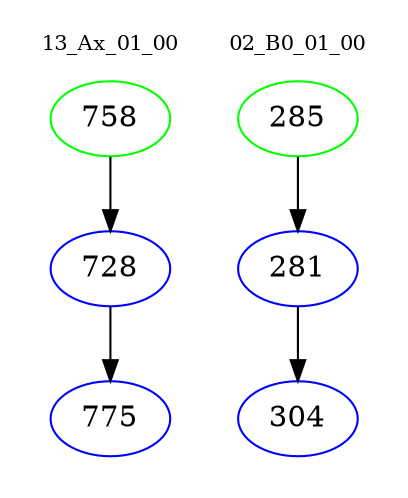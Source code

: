 digraph{
subgraph cluster_0 {
color = white
label = "13_Ax_01_00";
fontsize=10;
T0_758 [label="758", color="green"]
T0_758 -> T0_728 [color="black"]
T0_728 [label="728", color="blue"]
T0_728 -> T0_775 [color="black"]
T0_775 [label="775", color="blue"]
}
subgraph cluster_1 {
color = white
label = "02_B0_01_00";
fontsize=10;
T1_285 [label="285", color="green"]
T1_285 -> T1_281 [color="black"]
T1_281 [label="281", color="blue"]
T1_281 -> T1_304 [color="black"]
T1_304 [label="304", color="blue"]
}
}
